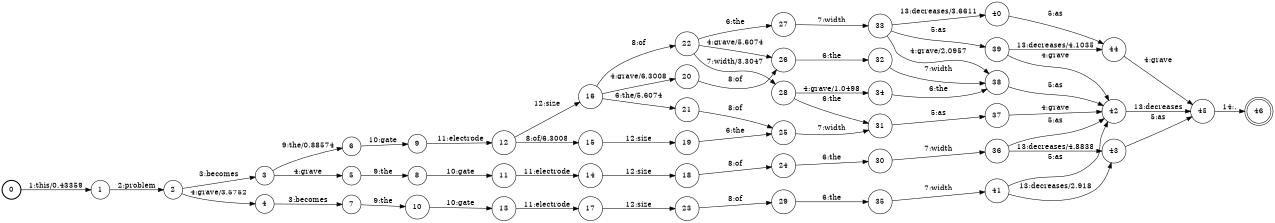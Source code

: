 digraph FST {
rankdir = LR;
size = "8.5,11";
label = "";
center = 1;
orientation = Portrait;
ranksep = "0.4";
nodesep = "0.25";
0 [label = "0", shape = circle, style = bold, fontsize = 14]
	0 -> 1 [label = "1:this/0.43359", fontsize = 14];
1 [label = "1", shape = circle, style = solid, fontsize = 14]
	1 -> 2 [label = "2:problem", fontsize = 14];
2 [label = "2", shape = circle, style = solid, fontsize = 14]
	2 -> 3 [label = "3:becomes", fontsize = 14];
	2 -> 4 [label = "4:grave/3.5752", fontsize = 14];
3 [label = "3", shape = circle, style = solid, fontsize = 14]
	3 -> 5 [label = "4:grave", fontsize = 14];
	3 -> 6 [label = "9:the/0.88574", fontsize = 14];
4 [label = "4", shape = circle, style = solid, fontsize = 14]
	4 -> 7 [label = "3:becomes", fontsize = 14];
5 [label = "5", shape = circle, style = solid, fontsize = 14]
	5 -> 8 [label = "9:the", fontsize = 14];
6 [label = "6", shape = circle, style = solid, fontsize = 14]
	6 -> 9 [label = "10:gate", fontsize = 14];
7 [label = "7", shape = circle, style = solid, fontsize = 14]
	7 -> 10 [label = "9:the", fontsize = 14];
8 [label = "8", shape = circle, style = solid, fontsize = 14]
	8 -> 11 [label = "10:gate", fontsize = 14];
9 [label = "9", shape = circle, style = solid, fontsize = 14]
	9 -> 12 [label = "11:electrode", fontsize = 14];
10 [label = "10", shape = circle, style = solid, fontsize = 14]
	10 -> 13 [label = "10:gate", fontsize = 14];
11 [label = "11", shape = circle, style = solid, fontsize = 14]
	11 -> 14 [label = "11:electrode", fontsize = 14];
12 [label = "12", shape = circle, style = solid, fontsize = 14]
	12 -> 15 [label = "8:of/6.3008", fontsize = 14];
	12 -> 16 [label = "12:size", fontsize = 14];
13 [label = "13", shape = circle, style = solid, fontsize = 14]
	13 -> 17 [label = "11:electrode", fontsize = 14];
14 [label = "14", shape = circle, style = solid, fontsize = 14]
	14 -> 18 [label = "12:size", fontsize = 14];
15 [label = "15", shape = circle, style = solid, fontsize = 14]
	15 -> 19 [label = "12:size", fontsize = 14];
16 [label = "16", shape = circle, style = solid, fontsize = 14]
	16 -> 20 [label = "4:grave/6.3008", fontsize = 14];
	16 -> 22 [label = "8:of", fontsize = 14];
	16 -> 21 [label = "6:the/5.6074", fontsize = 14];
17 [label = "17", shape = circle, style = solid, fontsize = 14]
	17 -> 23 [label = "12:size", fontsize = 14];
18 [label = "18", shape = circle, style = solid, fontsize = 14]
	18 -> 24 [label = "8:of", fontsize = 14];
19 [label = "19", shape = circle, style = solid, fontsize = 14]
	19 -> 25 [label = "6:the", fontsize = 14];
20 [label = "20", shape = circle, style = solid, fontsize = 14]
	20 -> 26 [label = "8:of", fontsize = 14];
21 [label = "21", shape = circle, style = solid, fontsize = 14]
	21 -> 25 [label = "8:of", fontsize = 14];
22 [label = "22", shape = circle, style = solid, fontsize = 14]
	22 -> 26 [label = "4:grave/5.6074", fontsize = 14];
	22 -> 28 [label = "7:width/3.3047", fontsize = 14];
	22 -> 27 [label = "6:the", fontsize = 14];
23 [label = "23", shape = circle, style = solid, fontsize = 14]
	23 -> 29 [label = "8:of", fontsize = 14];
24 [label = "24", shape = circle, style = solid, fontsize = 14]
	24 -> 30 [label = "6:the", fontsize = 14];
25 [label = "25", shape = circle, style = solid, fontsize = 14]
	25 -> 31 [label = "7:width", fontsize = 14];
26 [label = "26", shape = circle, style = solid, fontsize = 14]
	26 -> 32 [label = "6:the", fontsize = 14];
27 [label = "27", shape = circle, style = solid, fontsize = 14]
	27 -> 33 [label = "7:width", fontsize = 14];
28 [label = "28", shape = circle, style = solid, fontsize = 14]
	28 -> 34 [label = "4:grave/1.0498", fontsize = 14];
	28 -> 31 [label = "6:the", fontsize = 14];
29 [label = "29", shape = circle, style = solid, fontsize = 14]
	29 -> 35 [label = "6:the", fontsize = 14];
30 [label = "30", shape = circle, style = solid, fontsize = 14]
	30 -> 36 [label = "7:width", fontsize = 14];
31 [label = "31", shape = circle, style = solid, fontsize = 14]
	31 -> 37 [label = "5:as", fontsize = 14];
32 [label = "32", shape = circle, style = solid, fontsize = 14]
	32 -> 38 [label = "7:width", fontsize = 14];
33 [label = "33", shape = circle, style = solid, fontsize = 14]
	33 -> 38 [label = "4:grave/2.0957", fontsize = 14];
	33 -> 39 [label = "5:as", fontsize = 14];
	33 -> 40 [label = "13:decreases/3.6611", fontsize = 14];
34 [label = "34", shape = circle, style = solid, fontsize = 14]
	34 -> 38 [label = "6:the", fontsize = 14];
35 [label = "35", shape = circle, style = solid, fontsize = 14]
	35 -> 41 [label = "7:width", fontsize = 14];
36 [label = "36", shape = circle, style = solid, fontsize = 14]
	36 -> 42 [label = "5:as", fontsize = 14];
	36 -> 43 [label = "13:decreases/4.8838", fontsize = 14];
37 [label = "37", shape = circle, style = solid, fontsize = 14]
	37 -> 42 [label = "4:grave", fontsize = 14];
38 [label = "38", shape = circle, style = solid, fontsize = 14]
	38 -> 42 [label = "5:as", fontsize = 14];
39 [label = "39", shape = circle, style = solid, fontsize = 14]
	39 -> 42 [label = "4:grave", fontsize = 14];
	39 -> 44 [label = "13:decreases/4.1035", fontsize = 14];
40 [label = "40", shape = circle, style = solid, fontsize = 14]
	40 -> 44 [label = "5:as", fontsize = 14];
41 [label = "41", shape = circle, style = solid, fontsize = 14]
	41 -> 42 [label = "5:as", fontsize = 14];
	41 -> 43 [label = "13:decreases/2.918", fontsize = 14];
42 [label = "42", shape = circle, style = solid, fontsize = 14]
	42 -> 45 [label = "13:decreases", fontsize = 14];
43 [label = "43", shape = circle, style = solid, fontsize = 14]
	43 -> 45 [label = "5:as", fontsize = 14];
44 [label = "44", shape = circle, style = solid, fontsize = 14]
	44 -> 45 [label = "4:grave", fontsize = 14];
45 [label = "45", shape = circle, style = solid, fontsize = 14]
	45 -> 46 [label = "14:.", fontsize = 14];
46 [label = "46", shape = doublecircle, style = solid, fontsize = 14]
}
